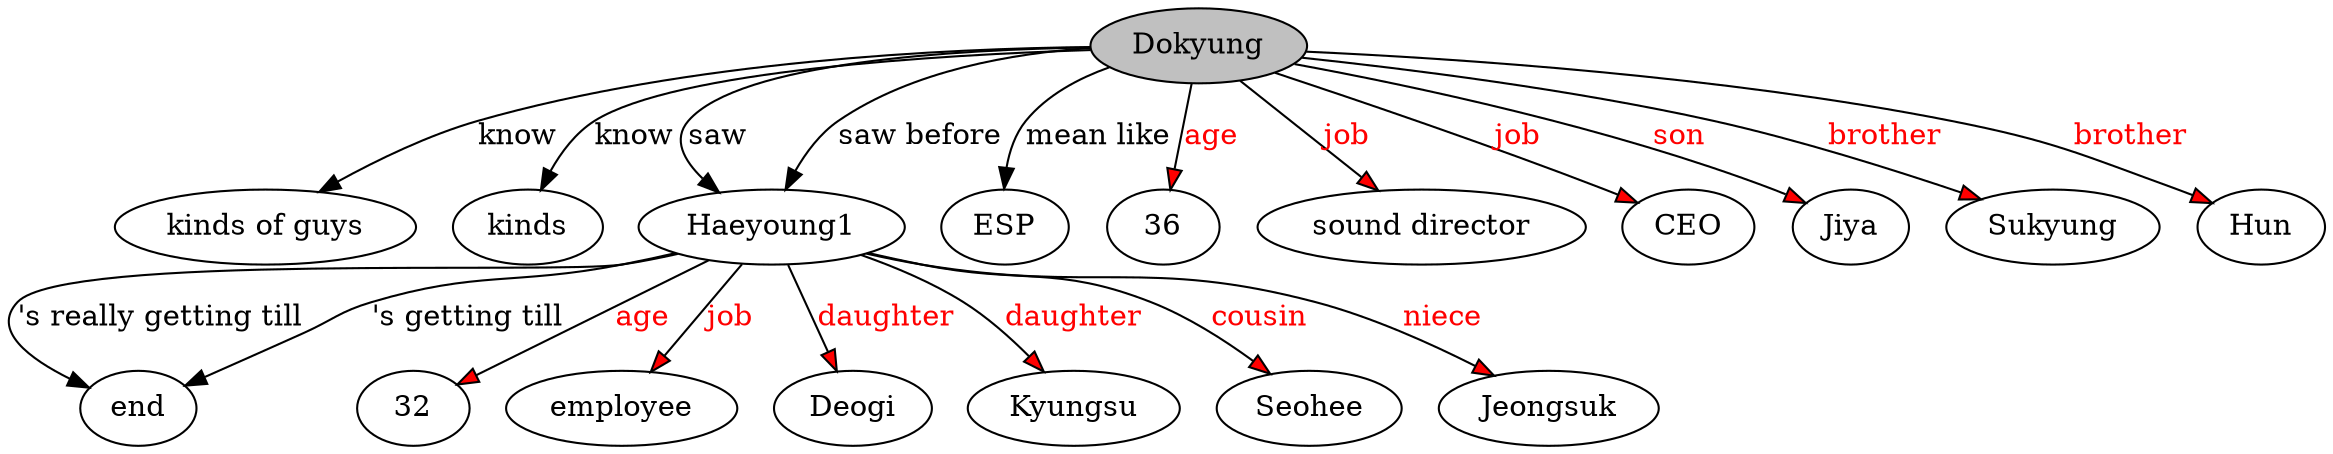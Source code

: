// The Round Table
digraph {
	0 [label=Dokyung fillcolor=gray style=filled]
	1 [label="kinds of guys"]
	0 -> 1 [label=know]
	2 [label=kinds]
	0 -> 2 [label=know]
	3 [label=Haeyoung1]
	0 -> 3 [label=saw]
	0 -> 3 [label="saw before"]
	4 [label=ESP]
	0 -> 4 [label="mean like"]
	5 [label=36]
	0 -> 5 [label=age fillcolor=red fontcolor=red style=filled]
	6 [label="sound director"]
	0 -> 6 [label=job fillcolor=red fontcolor=red style=filled]
	7 [label=CEO]
	0 -> 7 [label=job fillcolor=red fontcolor=red style=filled]
	8 [label=Jiya]
	0 -> 8 [label=son fillcolor=red fontcolor=red style=filled]
	9 [label=Sukyung]
	0 -> 9 [label=brother fillcolor=red fontcolor=red style=filled]
	10 [label=Hun]
	0 -> 10 [label=brother fillcolor=red fontcolor=red style=filled]
	11 [label=end]
	3 -> 11 [label="'s really getting till"]
	3 -> 11 [label="'s getting till"]
	12 [label=32]
	3 -> 12 [label=age fillcolor=red fontcolor=red style=filled]
	13 [label=employee]
	3 -> 13 [label=job fillcolor=red fontcolor=red style=filled]
	14 [label=Deogi]
	3 -> 14 [label=daughter fillcolor=red fontcolor=red style=filled]
	15 [label=Kyungsu]
	3 -> 15 [label=daughter fillcolor=red fontcolor=red style=filled]
	16 [label=Seohee]
	3 -> 16 [label=cousin fillcolor=red fontcolor=red style=filled]
	17 [label=Jeongsuk]
	3 -> 17 [label=niece fillcolor=red fontcolor=red style=filled]
}
